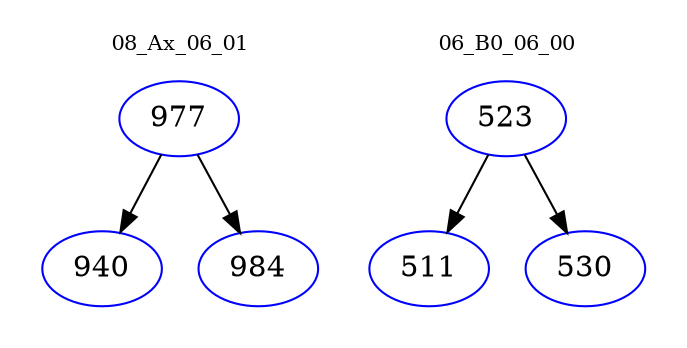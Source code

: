 digraph{
subgraph cluster_0 {
color = white
label = "08_Ax_06_01";
fontsize=10;
T0_977 [label="977", color="blue"]
T0_977 -> T0_940 [color="black"]
T0_940 [label="940", color="blue"]
T0_977 -> T0_984 [color="black"]
T0_984 [label="984", color="blue"]
}
subgraph cluster_1 {
color = white
label = "06_B0_06_00";
fontsize=10;
T1_523 [label="523", color="blue"]
T1_523 -> T1_511 [color="black"]
T1_511 [label="511", color="blue"]
T1_523 -> T1_530 [color="black"]
T1_530 [label="530", color="blue"]
}
}
